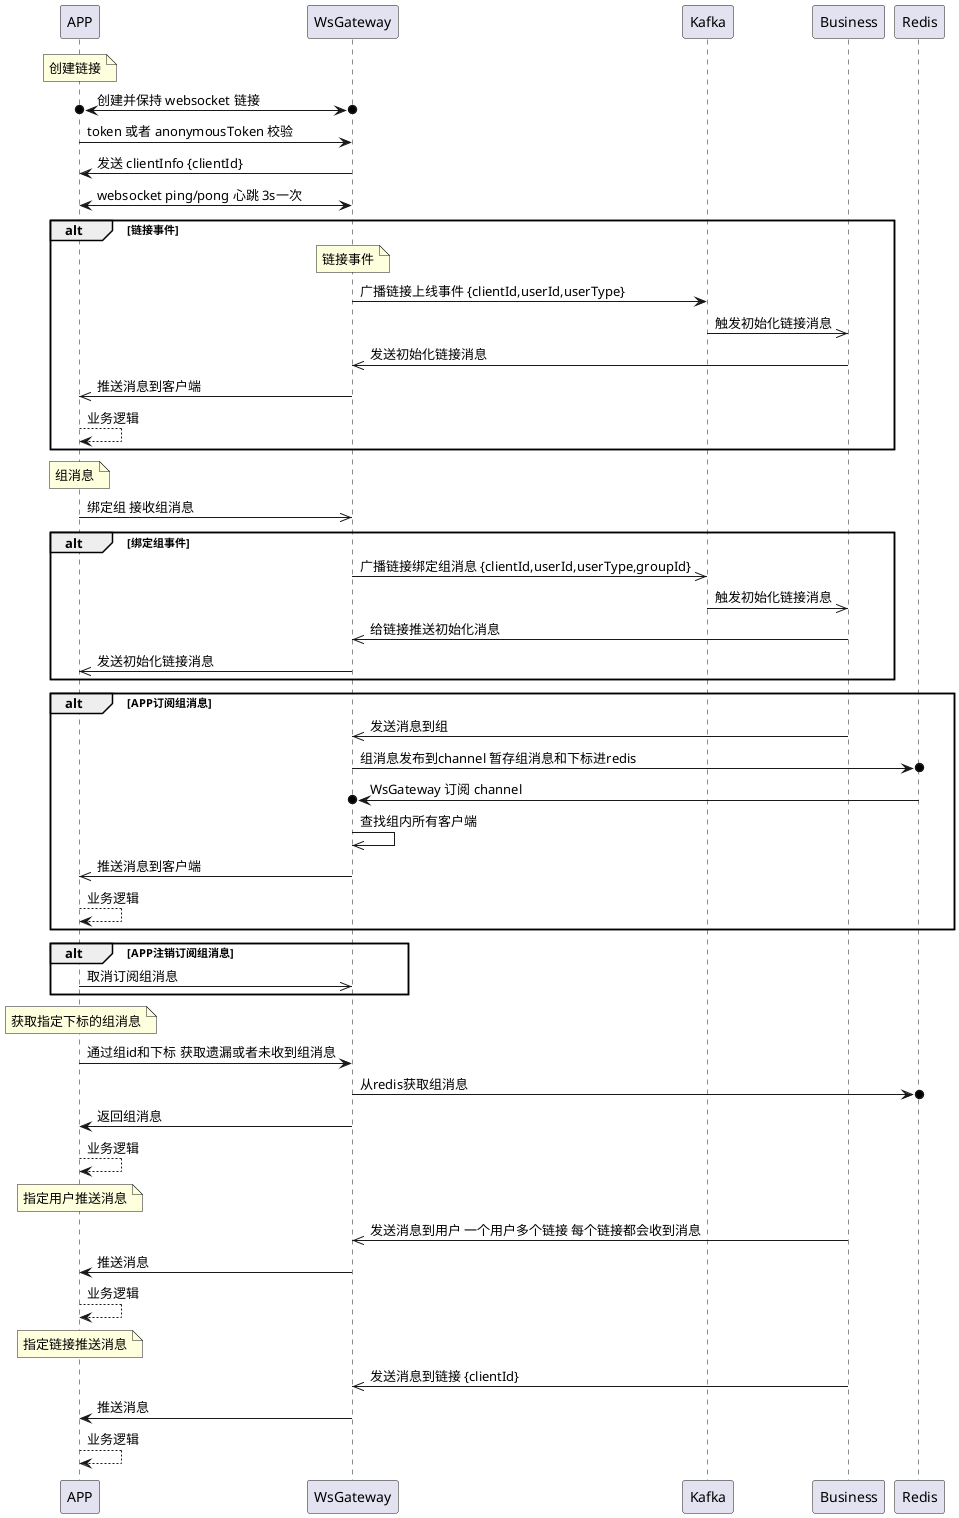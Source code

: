 @startuml

note over APP: 创建链接
APP o<->o WsGateway: 创建并保持 websocket 链接
APP -> WsGateway: token 或者 anonymousToken 校验
WsGateway -> APP: 发送 clientInfo {clientId}

APP <-> WsGateway: websocket ping/pong 心跳 3s一次

alt 链接事件
note over WsGateway: 链接事件
WsGateway -> Kafka: 广播链接上线事件 {clientId,userId,userType}
Kafka ->> Business: 触发初始化链接消息
Business ->> WsGateway: 发送初始化链接消息
WsGateway ->> APP: 推送消息到客户端
APP --> APP: 业务逻辑
end

note over APP: 组消息
APP ->> WsGateway: 绑定组 接收组消息

alt 绑定组事件
{start} WsGateway ->> Kafka: 广播链接绑定组消息 {clientId,userId,userType,groupId}
Kafka ->> Business: 触发初始化链接消息
Business ->> WsGateway: 给链接推送初始化消息
{end} WsGateway ->> APP: 发送初始化链接消息
end

alt APP订阅组消息
{start} Business ->> WsGateway: 发送消息到组
    {start} WsGateway ->o Redis: 组消息发布到channel 暂存组消息和下标进redis
    {end} Redis ->o WsGateway: WsGateway 订阅 channel
    WsGateway ->> WsGateway: 查找组内所有客户端
{end} WsGateway ->> APP: 推送消息到客户端
APP --> APP: 业务逻辑
end

alt APP注销订阅组消息
APP ->> WsGateway: 取消订阅组消息
end

note over APP: 获取指定下标的组消息
{start} APP -> WsGateway: 通过组id和下标 获取遗漏或者未收到组消息
    WsGateway ->o Redis: 从redis获取组消息
    WsGateway -> APP: 返回组消息
{end}  APP --> APP: 业务逻辑

note over APP: 指定用户推送消息
Business ->> WsGateway: 发送消息到用户 一个用户多个链接 每个链接都会收到消息
WsGateway -> APP: 推送消息
APP --> APP: 业务逻辑

note over APP: 指定链接推送消息
Business ->> WsGateway: 发送消息到链接 {clientId}
WsGateway -> APP: 推送消息
APP --> APP: 业务逻辑
@enduml